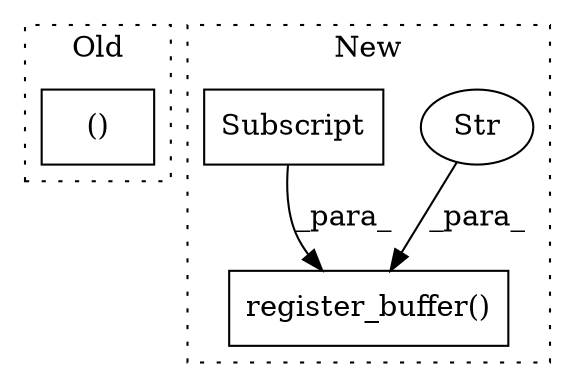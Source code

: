 digraph G {
subgraph cluster0 {
1 [label="()" a="54" s="1864" l="2" shape="box"];
label = "Old";
style="dotted";
}
subgraph cluster1 {
2 [label="register_buffer()" a="75" s="2277,2340" l="21,1" shape="box"];
3 [label="Str" a="66" s="2298" l="11" shape="ellipse"];
4 [label="Subscript" a="63" s="2311,0" l="29,0" shape="box"];
label = "New";
style="dotted";
}
3 -> 2 [label="_para_"];
4 -> 2 [label="_para_"];
}